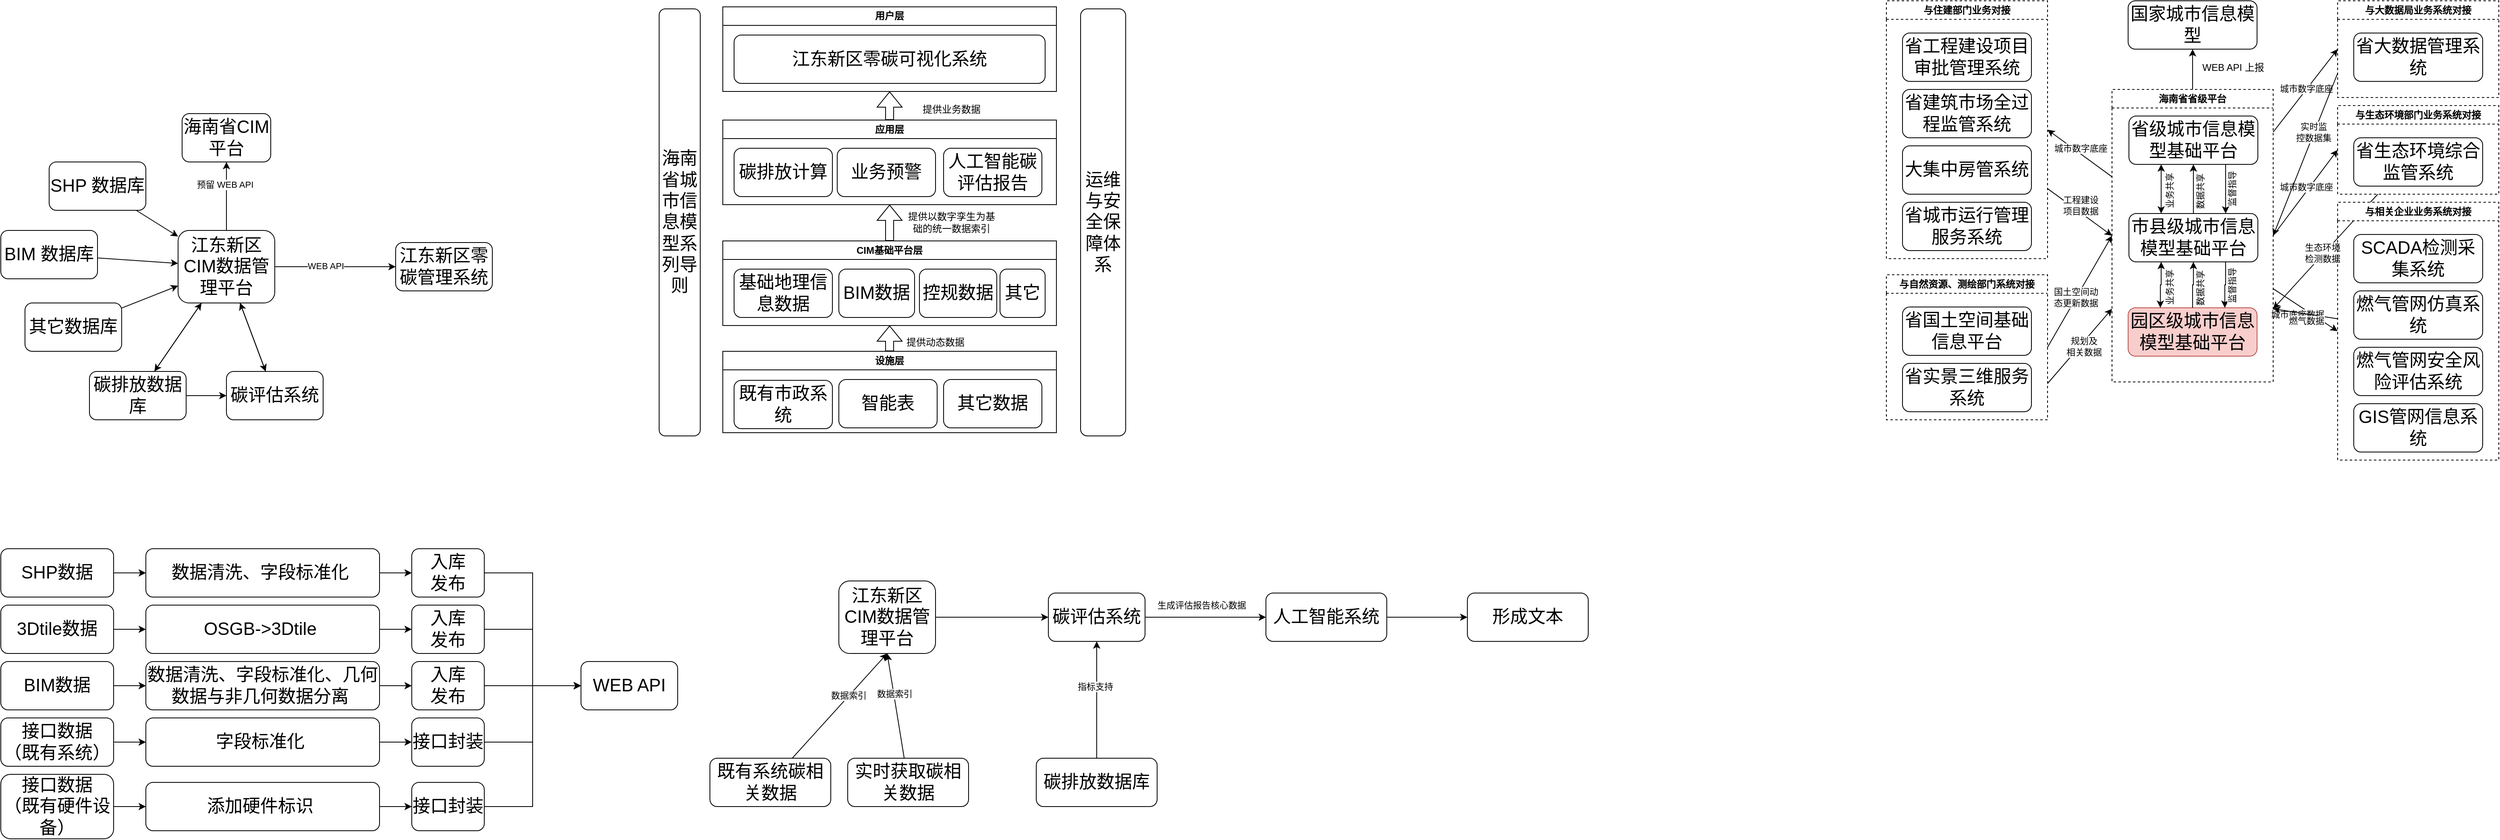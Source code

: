 <mxfile version="21.3.6" type="github">
  <diagram name="第 1 页" id="NKXv_h6Vj96IVA4Fjcek">
    <mxGraphModel dx="1366" dy="1179" grid="0" gridSize="10" guides="0" tooltips="1" connect="1" arrows="1" fold="1" page="0" pageScale="1" pageWidth="827" pageHeight="1169" math="0" shadow="0">
      <root>
        <mxCell id="0" />
        <mxCell id="1" parent="0" />
        <mxCell id="PI_EQl_N4xML3odlSElJ-2" style="edgeStyle=orthogonalEdgeStyle;rounded=0;orthogonalLoop=1;jettySize=auto;html=1;" edge="1" parent="1" source="ZtNYFOFDFvPDf5sEN9P7-1" target="PI_EQl_N4xML3odlSElJ-1">
          <mxGeometry relative="1" as="geometry" />
        </mxCell>
        <mxCell id="PI_EQl_N4xML3odlSElJ-15" value="WEB API" style="edgeLabel;html=1;align=center;verticalAlign=middle;resizable=0;points=[];" vertex="1" connectable="0" parent="PI_EQl_N4xML3odlSElJ-2">
          <mxGeometry x="-0.167" y="1" relative="1" as="geometry">
            <mxPoint as="offset" />
          </mxGeometry>
        </mxCell>
        <mxCell id="PI_EQl_N4xML3odlSElJ-5" style="rounded=0;orthogonalLoop=1;jettySize=auto;html=1;" edge="1" parent="1" source="ZtNYFOFDFvPDf5sEN9P7-1" target="PI_EQl_N4xML3odlSElJ-3">
          <mxGeometry relative="1" as="geometry" />
        </mxCell>
        <mxCell id="PI_EQl_N4xML3odlSElJ-6" style="rounded=0;orthogonalLoop=1;jettySize=auto;html=1;" edge="1" parent="1" source="ZtNYFOFDFvPDf5sEN9P7-1" target="PI_EQl_N4xML3odlSElJ-4">
          <mxGeometry relative="1" as="geometry" />
        </mxCell>
        <mxCell id="PI_EQl_N4xML3odlSElJ-13" style="rounded=0;orthogonalLoop=1;jettySize=auto;html=1;" edge="1" parent="1" source="ZtNYFOFDFvPDf5sEN9P7-1" target="PI_EQl_N4xML3odlSElJ-9">
          <mxGeometry relative="1" as="geometry" />
        </mxCell>
        <mxCell id="PI_EQl_N4xML3odlSElJ-14" value="预留 WEB API" style="edgeLabel;html=1;align=center;verticalAlign=middle;resizable=0;points=[];" vertex="1" connectable="0" parent="PI_EQl_N4xML3odlSElJ-13">
          <mxGeometry x="0.34" y="2" relative="1" as="geometry">
            <mxPoint as="offset" />
          </mxGeometry>
        </mxCell>
        <mxCell id="ZtNYFOFDFvPDf5sEN9P7-1" value="&lt;font style=&quot;font-size: 22px;&quot;&gt;江东新区CIM数据管理平台&lt;/font&gt;" style="rounded=1;whiteSpace=wrap;html=1;" parent="1" vertex="1">
          <mxGeometry x="260" y="265" width="120" height="90" as="geometry" />
        </mxCell>
        <mxCell id="PI_EQl_N4xML3odlSElJ-1" value="&lt;font style=&quot;font-size: 22px;&quot;&gt;江东新区零碳管理系统&lt;/font&gt;" style="rounded=1;whiteSpace=wrap;html=1;" vertex="1" parent="1">
          <mxGeometry x="530" y="280" width="120" height="60" as="geometry" />
        </mxCell>
        <mxCell id="PI_EQl_N4xML3odlSElJ-7" style="edgeStyle=orthogonalEdgeStyle;rounded=0;orthogonalLoop=1;jettySize=auto;html=1;" edge="1" parent="1" source="PI_EQl_N4xML3odlSElJ-3" target="PI_EQl_N4xML3odlSElJ-4">
          <mxGeometry relative="1" as="geometry" />
        </mxCell>
        <mxCell id="PI_EQl_N4xML3odlSElJ-10" style="rounded=0;orthogonalLoop=1;jettySize=auto;html=1;" edge="1" parent="1" source="PI_EQl_N4xML3odlSElJ-3" target="ZtNYFOFDFvPDf5sEN9P7-1">
          <mxGeometry relative="1" as="geometry" />
        </mxCell>
        <mxCell id="PI_EQl_N4xML3odlSElJ-3" value="&lt;font style=&quot;font-size: 22px;&quot;&gt;碳排放数据库&lt;/font&gt;" style="rounded=1;whiteSpace=wrap;html=1;" vertex="1" parent="1">
          <mxGeometry x="150" y="440" width="120" height="60" as="geometry" />
        </mxCell>
        <mxCell id="PI_EQl_N4xML3odlSElJ-11" style="rounded=0;orthogonalLoop=1;jettySize=auto;html=1;" edge="1" parent="1" source="PI_EQl_N4xML3odlSElJ-4" target="ZtNYFOFDFvPDf5sEN9P7-1">
          <mxGeometry relative="1" as="geometry" />
        </mxCell>
        <mxCell id="PI_EQl_N4xML3odlSElJ-4" value="&lt;font style=&quot;font-size: 22px;&quot;&gt;碳评估系统&lt;/font&gt;" style="rounded=1;whiteSpace=wrap;html=1;" vertex="1" parent="1">
          <mxGeometry x="320" y="440" width="120" height="60" as="geometry" />
        </mxCell>
        <mxCell id="PI_EQl_N4xML3odlSElJ-9" value="&lt;font style=&quot;font-size: 22px;&quot;&gt;海南省CIM平台&lt;/font&gt;" style="rounded=1;whiteSpace=wrap;html=1;" vertex="1" parent="1">
          <mxGeometry x="265" y="120" width="110" height="60" as="geometry" />
        </mxCell>
        <mxCell id="PI_EQl_N4xML3odlSElJ-19" style="rounded=0;orthogonalLoop=1;jettySize=auto;html=1;" edge="1" parent="1" source="PI_EQl_N4xML3odlSElJ-16" target="ZtNYFOFDFvPDf5sEN9P7-1">
          <mxGeometry relative="1" as="geometry" />
        </mxCell>
        <mxCell id="PI_EQl_N4xML3odlSElJ-16" value="&lt;font style=&quot;font-size: 22px;&quot;&gt;SHP 数据库&lt;/font&gt;" style="rounded=1;whiteSpace=wrap;html=1;" vertex="1" parent="1">
          <mxGeometry x="100" y="180" width="120" height="60" as="geometry" />
        </mxCell>
        <mxCell id="PI_EQl_N4xML3odlSElJ-20" style="rounded=0;orthogonalLoop=1;jettySize=auto;html=1;" edge="1" parent="1" source="PI_EQl_N4xML3odlSElJ-17" target="ZtNYFOFDFvPDf5sEN9P7-1">
          <mxGeometry relative="1" as="geometry" />
        </mxCell>
        <mxCell id="PI_EQl_N4xML3odlSElJ-17" value="&lt;font style=&quot;font-size: 22px;&quot;&gt;BIM 数据库&lt;/font&gt;" style="rounded=1;whiteSpace=wrap;html=1;" vertex="1" parent="1">
          <mxGeometry x="40" y="265" width="120" height="60" as="geometry" />
        </mxCell>
        <mxCell id="PI_EQl_N4xML3odlSElJ-21" style="rounded=0;orthogonalLoop=1;jettySize=auto;html=1;" edge="1" parent="1" source="PI_EQl_N4xML3odlSElJ-18" target="ZtNYFOFDFvPDf5sEN9P7-1">
          <mxGeometry relative="1" as="geometry" />
        </mxCell>
        <mxCell id="PI_EQl_N4xML3odlSElJ-18" value="&lt;font style=&quot;font-size: 22px;&quot;&gt;其它数据库&lt;/font&gt;" style="rounded=1;whiteSpace=wrap;html=1;" vertex="1" parent="1">
          <mxGeometry x="70" y="355" width="120" height="60" as="geometry" />
        </mxCell>
        <mxCell id="PI_EQl_N4xML3odlSElJ-31" style="edgeStyle=orthogonalEdgeStyle;rounded=0;orthogonalLoop=1;jettySize=auto;html=1;" edge="1" parent="1" source="PI_EQl_N4xML3odlSElJ-24" target="PI_EQl_N4xML3odlSElJ-28">
          <mxGeometry relative="1" as="geometry" />
        </mxCell>
        <mxCell id="PI_EQl_N4xML3odlSElJ-24" value="&lt;font style=&quot;font-size: 22px;&quot;&gt;SHP数据&lt;/font&gt;" style="rounded=1;whiteSpace=wrap;html=1;" vertex="1" parent="1">
          <mxGeometry x="40" y="660" width="140" height="60" as="geometry" />
        </mxCell>
        <mxCell id="PI_EQl_N4xML3odlSElJ-30" style="edgeStyle=orthogonalEdgeStyle;rounded=0;orthogonalLoop=1;jettySize=auto;html=1;" edge="1" parent="1" source="PI_EQl_N4xML3odlSElJ-25" target="PI_EQl_N4xML3odlSElJ-29">
          <mxGeometry relative="1" as="geometry" />
        </mxCell>
        <mxCell id="PI_EQl_N4xML3odlSElJ-25" value="&lt;font style=&quot;font-size: 22px;&quot;&gt;BIM数据&lt;/font&gt;" style="rounded=1;whiteSpace=wrap;html=1;" vertex="1" parent="1">
          <mxGeometry x="40" y="800" width="140" height="60" as="geometry" />
        </mxCell>
        <mxCell id="PI_EQl_N4xML3odlSElJ-33" style="edgeStyle=orthogonalEdgeStyle;rounded=0;orthogonalLoop=1;jettySize=auto;html=1;" edge="1" parent="1" source="PI_EQl_N4xML3odlSElJ-26" target="PI_EQl_N4xML3odlSElJ-32">
          <mxGeometry relative="1" as="geometry" />
        </mxCell>
        <mxCell id="PI_EQl_N4xML3odlSElJ-26" value="&lt;font style=&quot;font-size: 22px;&quot;&gt;接口数据&lt;br&gt;（既有系统）&lt;/font&gt;" style="rounded=1;whiteSpace=wrap;html=1;" vertex="1" parent="1">
          <mxGeometry x="40" y="870" width="140" height="60" as="geometry" />
        </mxCell>
        <mxCell id="PI_EQl_N4xML3odlSElJ-35" style="edgeStyle=orthogonalEdgeStyle;rounded=0;orthogonalLoop=1;jettySize=auto;html=1;" edge="1" parent="1" source="PI_EQl_N4xML3odlSElJ-27" target="PI_EQl_N4xML3odlSElJ-34">
          <mxGeometry relative="1" as="geometry" />
        </mxCell>
        <mxCell id="PI_EQl_N4xML3odlSElJ-27" value="&lt;font style=&quot;font-size: 22px;&quot;&gt;接口数据&lt;br&gt;（既有硬件设备）&lt;/font&gt;" style="rounded=1;whiteSpace=wrap;html=1;" vertex="1" parent="1">
          <mxGeometry x="40" y="940" width="140" height="80" as="geometry" />
        </mxCell>
        <mxCell id="PI_EQl_N4xML3odlSElJ-43" style="edgeStyle=orthogonalEdgeStyle;rounded=0;orthogonalLoop=1;jettySize=auto;html=1;" edge="1" parent="1" source="PI_EQl_N4xML3odlSElJ-28" target="PI_EQl_N4xML3odlSElJ-42">
          <mxGeometry relative="1" as="geometry" />
        </mxCell>
        <mxCell id="PI_EQl_N4xML3odlSElJ-28" value="&lt;font style=&quot;font-size: 22px;&quot;&gt;数据清洗、字段标准化&amp;nbsp;&lt;/font&gt;" style="rounded=1;whiteSpace=wrap;html=1;" vertex="1" parent="1">
          <mxGeometry x="220" y="660" width="290" height="60" as="geometry" />
        </mxCell>
        <mxCell id="PI_EQl_N4xML3odlSElJ-41" style="edgeStyle=orthogonalEdgeStyle;rounded=0;orthogonalLoop=1;jettySize=auto;html=1;" edge="1" parent="1" source="PI_EQl_N4xML3odlSElJ-29" target="PI_EQl_N4xML3odlSElJ-40">
          <mxGeometry relative="1" as="geometry" />
        </mxCell>
        <mxCell id="PI_EQl_N4xML3odlSElJ-29" value="&lt;font style=&quot;font-size: 22px;&quot;&gt;数据清洗、字段标准化、几何数据与非几何数据分离&amp;nbsp;&lt;/font&gt;" style="rounded=1;whiteSpace=wrap;html=1;" vertex="1" parent="1">
          <mxGeometry x="220" y="800" width="290" height="60" as="geometry" />
        </mxCell>
        <mxCell id="PI_EQl_N4xML3odlSElJ-46" style="edgeStyle=orthogonalEdgeStyle;rounded=0;orthogonalLoop=1;jettySize=auto;html=1;" edge="1" parent="1" source="PI_EQl_N4xML3odlSElJ-32" target="PI_EQl_N4xML3odlSElJ-44">
          <mxGeometry relative="1" as="geometry" />
        </mxCell>
        <mxCell id="PI_EQl_N4xML3odlSElJ-32" value="&lt;font style=&quot;font-size: 22px;&quot;&gt;字段标准化&amp;nbsp;&lt;/font&gt;" style="rounded=1;whiteSpace=wrap;html=1;" vertex="1" parent="1">
          <mxGeometry x="220" y="870" width="290" height="60" as="geometry" />
        </mxCell>
        <mxCell id="PI_EQl_N4xML3odlSElJ-47" style="edgeStyle=orthogonalEdgeStyle;rounded=0;orthogonalLoop=1;jettySize=auto;html=1;entryX=0;entryY=0.5;entryDx=0;entryDy=0;" edge="1" parent="1" source="PI_EQl_N4xML3odlSElJ-34" target="PI_EQl_N4xML3odlSElJ-45">
          <mxGeometry relative="1" as="geometry" />
        </mxCell>
        <mxCell id="PI_EQl_N4xML3odlSElJ-34" value="&lt;font style=&quot;font-size: 22px;&quot;&gt;添加硬件标识&amp;nbsp;&lt;/font&gt;" style="rounded=1;whiteSpace=wrap;html=1;" vertex="1" parent="1">
          <mxGeometry x="220" y="950" width="290" height="60" as="geometry" />
        </mxCell>
        <mxCell id="PI_EQl_N4xML3odlSElJ-50" style="edgeStyle=orthogonalEdgeStyle;rounded=0;orthogonalLoop=1;jettySize=auto;html=1;" edge="1" parent="1" source="PI_EQl_N4xML3odlSElJ-40" target="PI_EQl_N4xML3odlSElJ-48">
          <mxGeometry relative="1" as="geometry" />
        </mxCell>
        <mxCell id="PI_EQl_N4xML3odlSElJ-40" value="&lt;font style=&quot;font-size: 22px;&quot;&gt;入库&lt;br&gt;发布&lt;br&gt;&lt;/font&gt;" style="rounded=1;whiteSpace=wrap;html=1;" vertex="1" parent="1">
          <mxGeometry x="550" y="800" width="90" height="60" as="geometry" />
        </mxCell>
        <mxCell id="PI_EQl_N4xML3odlSElJ-49" style="edgeStyle=orthogonalEdgeStyle;rounded=0;orthogonalLoop=1;jettySize=auto;html=1;entryX=0;entryY=0.5;entryDx=0;entryDy=0;" edge="1" parent="1" source="PI_EQl_N4xML3odlSElJ-42" target="PI_EQl_N4xML3odlSElJ-48">
          <mxGeometry relative="1" as="geometry" />
        </mxCell>
        <mxCell id="PI_EQl_N4xML3odlSElJ-42" value="&lt;font style=&quot;font-size: 22px;&quot;&gt;入库&lt;br&gt;发布&lt;/font&gt;" style="rounded=1;whiteSpace=wrap;html=1;" vertex="1" parent="1">
          <mxGeometry x="550" y="660" width="90" height="60" as="geometry" />
        </mxCell>
        <mxCell id="PI_EQl_N4xML3odlSElJ-51" style="edgeStyle=orthogonalEdgeStyle;rounded=0;orthogonalLoop=1;jettySize=auto;html=1;entryX=0;entryY=0.5;entryDx=0;entryDy=0;" edge="1" parent="1" source="PI_EQl_N4xML3odlSElJ-44" target="PI_EQl_N4xML3odlSElJ-48">
          <mxGeometry relative="1" as="geometry" />
        </mxCell>
        <mxCell id="PI_EQl_N4xML3odlSElJ-44" value="&lt;font style=&quot;font-size: 22px;&quot;&gt;接口封装&lt;/font&gt;" style="rounded=1;whiteSpace=wrap;html=1;" vertex="1" parent="1">
          <mxGeometry x="550" y="870" width="90" height="60" as="geometry" />
        </mxCell>
        <mxCell id="PI_EQl_N4xML3odlSElJ-52" style="edgeStyle=orthogonalEdgeStyle;rounded=0;orthogonalLoop=1;jettySize=auto;html=1;entryX=0;entryY=0.5;entryDx=0;entryDy=0;" edge="1" parent="1" source="PI_EQl_N4xML3odlSElJ-45" target="PI_EQl_N4xML3odlSElJ-48">
          <mxGeometry relative="1" as="geometry" />
        </mxCell>
        <mxCell id="PI_EQl_N4xML3odlSElJ-45" value="&lt;font style=&quot;font-size: 22px;&quot;&gt;接口封装&lt;/font&gt;" style="rounded=1;whiteSpace=wrap;html=1;" vertex="1" parent="1">
          <mxGeometry x="550" y="950" width="90" height="60" as="geometry" />
        </mxCell>
        <mxCell id="PI_EQl_N4xML3odlSElJ-48" value="&lt;font style=&quot;font-size: 22px;&quot;&gt;WEB API&lt;/font&gt;" style="rounded=1;whiteSpace=wrap;html=1;" vertex="1" parent="1">
          <mxGeometry x="760" y="800" width="120" height="60" as="geometry" />
        </mxCell>
        <mxCell id="PI_EQl_N4xML3odlSElJ-53" style="edgeStyle=orthogonalEdgeStyle;rounded=0;orthogonalLoop=1;jettySize=auto;html=1;" edge="1" parent="1" source="PI_EQl_N4xML3odlSElJ-54" target="PI_EQl_N4xML3odlSElJ-56">
          <mxGeometry relative="1" as="geometry" />
        </mxCell>
        <mxCell id="PI_EQl_N4xML3odlSElJ-54" value="&lt;font style=&quot;font-size: 22px;&quot;&gt;3Dtile数据&lt;/font&gt;" style="rounded=1;whiteSpace=wrap;html=1;" vertex="1" parent="1">
          <mxGeometry x="40" y="730" width="140" height="60" as="geometry" />
        </mxCell>
        <mxCell id="PI_EQl_N4xML3odlSElJ-55" style="edgeStyle=orthogonalEdgeStyle;rounded=0;orthogonalLoop=1;jettySize=auto;html=1;" edge="1" parent="1" source="PI_EQl_N4xML3odlSElJ-56" target="PI_EQl_N4xML3odlSElJ-57">
          <mxGeometry relative="1" as="geometry" />
        </mxCell>
        <mxCell id="PI_EQl_N4xML3odlSElJ-56" value="&lt;font style=&quot;font-size: 22px;&quot;&gt;OSGB-&amp;gt;3Dtile&amp;nbsp;&lt;/font&gt;" style="rounded=1;whiteSpace=wrap;html=1;" vertex="1" parent="1">
          <mxGeometry x="220" y="730" width="290" height="60" as="geometry" />
        </mxCell>
        <mxCell id="PI_EQl_N4xML3odlSElJ-58" style="edgeStyle=orthogonalEdgeStyle;rounded=0;orthogonalLoop=1;jettySize=auto;html=1;entryX=0;entryY=0.5;entryDx=0;entryDy=0;" edge="1" parent="1" source="PI_EQl_N4xML3odlSElJ-57" target="PI_EQl_N4xML3odlSElJ-48">
          <mxGeometry relative="1" as="geometry" />
        </mxCell>
        <mxCell id="PI_EQl_N4xML3odlSElJ-57" value="&lt;font style=&quot;font-size: 22px;&quot;&gt;入库&lt;br&gt;发布&lt;/font&gt;" style="rounded=1;whiteSpace=wrap;html=1;" vertex="1" parent="1">
          <mxGeometry x="550" y="730" width="90" height="60" as="geometry" />
        </mxCell>
        <mxCell id="PI_EQl_N4xML3odlSElJ-75" style="edgeStyle=orthogonalEdgeStyle;rounded=0;orthogonalLoop=1;jettySize=auto;html=1;" edge="1" parent="1" source="PI_EQl_N4xML3odlSElJ-61" target="PI_EQl_N4xML3odlSElJ-76">
          <mxGeometry relative="1" as="geometry">
            <mxPoint x="1540" y="745" as="targetPoint" />
          </mxGeometry>
        </mxCell>
        <mxCell id="PI_EQl_N4xML3odlSElJ-77" value="生成评估报告核心数据" style="edgeLabel;html=1;align=center;verticalAlign=middle;resizable=0;points=[];" vertex="1" connectable="0" parent="PI_EQl_N4xML3odlSElJ-75">
          <mxGeometry x="0.242" y="3" relative="1" as="geometry">
            <mxPoint x="-23" y="-12" as="offset" />
          </mxGeometry>
        </mxCell>
        <mxCell id="PI_EQl_N4xML3odlSElJ-61" value="&lt;font style=&quot;font-size: 22px;&quot;&gt;碳评估系统&lt;/font&gt;" style="rounded=1;whiteSpace=wrap;html=1;" vertex="1" parent="1">
          <mxGeometry x="1340" y="715" width="120" height="60" as="geometry" />
        </mxCell>
        <mxCell id="PI_EQl_N4xML3odlSElJ-64" style="edgeStyle=orthogonalEdgeStyle;rounded=0;orthogonalLoop=1;jettySize=auto;html=1;" edge="1" parent="1" source="PI_EQl_N4xML3odlSElJ-62" target="PI_EQl_N4xML3odlSElJ-61">
          <mxGeometry relative="1" as="geometry" />
        </mxCell>
        <mxCell id="PI_EQl_N4xML3odlSElJ-62" value="&lt;font style=&quot;font-size: 22px;&quot;&gt;江东新区CIM数据管理平台&lt;/font&gt;" style="rounded=1;whiteSpace=wrap;html=1;" vertex="1" parent="1">
          <mxGeometry x="1080" y="700" width="120" height="90" as="geometry" />
        </mxCell>
        <mxCell id="PI_EQl_N4xML3odlSElJ-70" style="rounded=0;orthogonalLoop=1;jettySize=auto;html=1;entryX=0.5;entryY=1;entryDx=0;entryDy=0;" edge="1" parent="1" source="PI_EQl_N4xML3odlSElJ-65" target="PI_EQl_N4xML3odlSElJ-62">
          <mxGeometry relative="1" as="geometry" />
        </mxCell>
        <mxCell id="PI_EQl_N4xML3odlSElJ-73" value="数据索引" style="edgeLabel;html=1;align=center;verticalAlign=middle;resizable=0;points=[];" vertex="1" connectable="0" parent="PI_EQl_N4xML3odlSElJ-70">
          <mxGeometry x="0.205" y="2" relative="1" as="geometry">
            <mxPoint y="1" as="offset" />
          </mxGeometry>
        </mxCell>
        <mxCell id="PI_EQl_N4xML3odlSElJ-65" value="&lt;span style=&quot;font-size: 22px;&quot;&gt;既有系统碳相关数据&lt;/span&gt;" style="rounded=1;whiteSpace=wrap;html=1;" vertex="1" parent="1">
          <mxGeometry x="920" y="920" width="150" height="60" as="geometry" />
        </mxCell>
        <mxCell id="PI_EQl_N4xML3odlSElJ-71" style="rounded=0;orthogonalLoop=1;jettySize=auto;html=1;entryX=0.5;entryY=1;entryDx=0;entryDy=0;" edge="1" parent="1" source="PI_EQl_N4xML3odlSElJ-66" target="PI_EQl_N4xML3odlSElJ-62">
          <mxGeometry relative="1" as="geometry" />
        </mxCell>
        <mxCell id="PI_EQl_N4xML3odlSElJ-72" value="数据索引" style="edgeLabel;html=1;align=center;verticalAlign=middle;resizable=0;points=[];" vertex="1" connectable="0" parent="PI_EQl_N4xML3odlSElJ-71">
          <mxGeometry x="0.23" y="-1" relative="1" as="geometry">
            <mxPoint as="offset" />
          </mxGeometry>
        </mxCell>
        <mxCell id="PI_EQl_N4xML3odlSElJ-66" value="&lt;span style=&quot;font-size: 22px;&quot;&gt;实时获取碳相关数据&lt;/span&gt;" style="rounded=1;whiteSpace=wrap;html=1;" vertex="1" parent="1">
          <mxGeometry x="1091" y="920" width="150" height="60" as="geometry" />
        </mxCell>
        <mxCell id="PI_EQl_N4xML3odlSElJ-68" style="edgeStyle=orthogonalEdgeStyle;rounded=0;orthogonalLoop=1;jettySize=auto;html=1;entryX=0.5;entryY=1;entryDx=0;entryDy=0;" edge="1" parent="1" source="PI_EQl_N4xML3odlSElJ-67" target="PI_EQl_N4xML3odlSElJ-61">
          <mxGeometry relative="1" as="geometry" />
        </mxCell>
        <mxCell id="PI_EQl_N4xML3odlSElJ-69" value="指标支持" style="edgeLabel;html=1;align=center;verticalAlign=middle;resizable=0;points=[];" vertex="1" connectable="0" parent="PI_EQl_N4xML3odlSElJ-68">
          <mxGeometry x="0.233" y="2" relative="1" as="geometry">
            <mxPoint as="offset" />
          </mxGeometry>
        </mxCell>
        <mxCell id="PI_EQl_N4xML3odlSElJ-67" value="&lt;font style=&quot;font-size: 22px;&quot;&gt;碳排放数据库&lt;/font&gt;" style="rounded=1;whiteSpace=wrap;html=1;" vertex="1" parent="1">
          <mxGeometry x="1325" y="920" width="150" height="60" as="geometry" />
        </mxCell>
        <mxCell id="PI_EQl_N4xML3odlSElJ-79" style="edgeStyle=orthogonalEdgeStyle;rounded=0;orthogonalLoop=1;jettySize=auto;html=1;" edge="1" parent="1" source="PI_EQl_N4xML3odlSElJ-76" target="PI_EQl_N4xML3odlSElJ-78">
          <mxGeometry relative="1" as="geometry" />
        </mxCell>
        <mxCell id="PI_EQl_N4xML3odlSElJ-76" value="&lt;font style=&quot;font-size: 22px;&quot;&gt;人工智能系统&lt;/font&gt;" style="rounded=1;whiteSpace=wrap;html=1;" vertex="1" parent="1">
          <mxGeometry x="1610" y="715" width="150" height="60" as="geometry" />
        </mxCell>
        <mxCell id="PI_EQl_N4xML3odlSElJ-78" value="&lt;font style=&quot;font-size: 22px;&quot;&gt;形成文本&lt;/font&gt;" style="rounded=1;whiteSpace=wrap;html=1;" vertex="1" parent="1">
          <mxGeometry x="1860" y="715" width="150" height="60" as="geometry" />
        </mxCell>
        <mxCell id="PI_EQl_N4xML3odlSElJ-81" value="设施层" style="swimlane;whiteSpace=wrap;html=1;" vertex="1" parent="1">
          <mxGeometry x="936" y="415" width="414" height="101" as="geometry" />
        </mxCell>
        <mxCell id="PI_EQl_N4xML3odlSElJ-82" value="&lt;font style=&quot;font-size: 22px;&quot;&gt;既有市政系统&lt;/font&gt;" style="rounded=1;whiteSpace=wrap;html=1;" vertex="1" parent="PI_EQl_N4xML3odlSElJ-81">
          <mxGeometry x="14" y="36" width="122" height="60" as="geometry" />
        </mxCell>
        <mxCell id="PI_EQl_N4xML3odlSElJ-83" value="&lt;font style=&quot;font-size: 22px;&quot;&gt;智能表&lt;/font&gt;" style="rounded=1;whiteSpace=wrap;html=1;" vertex="1" parent="PI_EQl_N4xML3odlSElJ-81">
          <mxGeometry x="144" y="35" width="122" height="60" as="geometry" />
        </mxCell>
        <mxCell id="PI_EQl_N4xML3odlSElJ-89" value="&lt;font style=&quot;font-size: 22px;&quot;&gt;其它数据&lt;/font&gt;" style="rounded=1;whiteSpace=wrap;html=1;" vertex="1" parent="PI_EQl_N4xML3odlSElJ-81">
          <mxGeometry x="274" y="35" width="122" height="60" as="geometry" />
        </mxCell>
        <mxCell id="PI_EQl_N4xML3odlSElJ-91" value="CIM基础平台层" style="swimlane;whiteSpace=wrap;html=1;" vertex="1" parent="1">
          <mxGeometry x="936" y="278" width="414" height="105" as="geometry" />
        </mxCell>
        <mxCell id="PI_EQl_N4xML3odlSElJ-93" value="&lt;span style=&quot;font-size: 22px;&quot;&gt;基础地理信息数据&lt;/span&gt;" style="rounded=1;whiteSpace=wrap;html=1;" vertex="1" parent="PI_EQl_N4xML3odlSElJ-91">
          <mxGeometry x="14" y="35" width="122" height="60" as="geometry" />
        </mxCell>
        <mxCell id="PI_EQl_N4xML3odlSElJ-95" value="&lt;span style=&quot;font-size: 22px;&quot;&gt;BIM数据&lt;/span&gt;" style="rounded=1;whiteSpace=wrap;html=1;" vertex="1" parent="PI_EQl_N4xML3odlSElJ-91">
          <mxGeometry x="144" y="35" width="94" height="60" as="geometry" />
        </mxCell>
        <mxCell id="PI_EQl_N4xML3odlSElJ-98" value="&lt;span style=&quot;font-size: 22px;&quot;&gt;控规数据&lt;/span&gt;" style="rounded=1;whiteSpace=wrap;html=1;" vertex="1" parent="PI_EQl_N4xML3odlSElJ-91">
          <mxGeometry x="244" y="35" width="96" height="60" as="geometry" />
        </mxCell>
        <mxCell id="PI_EQl_N4xML3odlSElJ-110" value="&lt;span style=&quot;font-size: 22px;&quot;&gt;其它&lt;/span&gt;" style="rounded=1;whiteSpace=wrap;html=1;" vertex="1" parent="PI_EQl_N4xML3odlSElJ-91">
          <mxGeometry x="344" y="35" width="56" height="60" as="geometry" />
        </mxCell>
        <mxCell id="PI_EQl_N4xML3odlSElJ-101" value="应用层" style="swimlane;whiteSpace=wrap;html=1;" vertex="1" parent="1">
          <mxGeometry x="936" y="128" width="414" height="105" as="geometry" />
        </mxCell>
        <mxCell id="PI_EQl_N4xML3odlSElJ-102" value="&lt;span style=&quot;font-size: 22px;&quot;&gt;碳排放计算&lt;/span&gt;" style="rounded=1;whiteSpace=wrap;html=1;" vertex="1" parent="PI_EQl_N4xML3odlSElJ-101">
          <mxGeometry x="14" y="35" width="122" height="60" as="geometry" />
        </mxCell>
        <mxCell id="PI_EQl_N4xML3odlSElJ-107" value="&lt;span style=&quot;font-size: 22px;&quot;&gt;业务预警&lt;/span&gt;" style="rounded=1;whiteSpace=wrap;html=1;" vertex="1" parent="PI_EQl_N4xML3odlSElJ-101">
          <mxGeometry x="142" y="35" width="122" height="60" as="geometry" />
        </mxCell>
        <mxCell id="PI_EQl_N4xML3odlSElJ-108" value="&lt;span style=&quot;font-size: 22px;&quot;&gt;人工智能碳评估报告&lt;/span&gt;" style="rounded=1;whiteSpace=wrap;html=1;" vertex="1" parent="PI_EQl_N4xML3odlSElJ-101">
          <mxGeometry x="274" y="35" width="122" height="60" as="geometry" />
        </mxCell>
        <mxCell id="PI_EQl_N4xML3odlSElJ-105" value="用户层" style="swimlane;whiteSpace=wrap;html=1;" vertex="1" parent="1">
          <mxGeometry x="936" y="-12.5" width="414" height="105" as="geometry" />
        </mxCell>
        <mxCell id="PI_EQl_N4xML3odlSElJ-106" value="&lt;span style=&quot;font-size: 22px;&quot;&gt;江东新区零碳可视化系统&lt;/span&gt;" style="rounded=1;whiteSpace=wrap;html=1;" vertex="1" parent="PI_EQl_N4xML3odlSElJ-105">
          <mxGeometry x="14" y="35" width="386" height="60" as="geometry" />
        </mxCell>
        <mxCell id="PI_EQl_N4xML3odlSElJ-112" value="" style="shape=flexArrow;endArrow=classic;html=1;rounded=0;entryX=0.5;entryY=1;entryDx=0;entryDy=0;" edge="1" parent="1" source="PI_EQl_N4xML3odlSElJ-81" target="PI_EQl_N4xML3odlSElJ-91">
          <mxGeometry width="50" height="50" relative="1" as="geometry">
            <mxPoint x="1040" y="320" as="sourcePoint" />
            <mxPoint x="1090" y="270" as="targetPoint" />
          </mxGeometry>
        </mxCell>
        <mxCell id="PI_EQl_N4xML3odlSElJ-113" value="提供动态数据" style="text;html=1;strokeColor=none;fillColor=none;align=center;verticalAlign=middle;whiteSpace=wrap;rounded=0;" vertex="1" parent="1">
          <mxGeometry x="1155" y="389" width="90" height="30" as="geometry" />
        </mxCell>
        <mxCell id="PI_EQl_N4xML3odlSElJ-114" value="" style="shape=flexArrow;endArrow=classic;html=1;rounded=0;entryX=0.5;entryY=1;entryDx=0;entryDy=0;" edge="1" parent="1" source="PI_EQl_N4xML3odlSElJ-91" target="PI_EQl_N4xML3odlSElJ-101">
          <mxGeometry width="50" height="50" relative="1" as="geometry">
            <mxPoint x="1150" y="295" as="sourcePoint" />
            <mxPoint x="1150" y="250" as="targetPoint" />
          </mxGeometry>
        </mxCell>
        <mxCell id="PI_EQl_N4xML3odlSElJ-115" value="提供以数字孪生为基础的统一数据索引" style="text;html=1;strokeColor=none;fillColor=none;align=center;verticalAlign=middle;whiteSpace=wrap;rounded=0;" vertex="1" parent="1">
          <mxGeometry x="1160" y="240" width="120" height="30" as="geometry" />
        </mxCell>
        <mxCell id="PI_EQl_N4xML3odlSElJ-117" value="" style="shape=flexArrow;endArrow=classic;html=1;rounded=0;exitX=0.5;exitY=0;exitDx=0;exitDy=0;entryX=0.5;entryY=1;entryDx=0;entryDy=0;" edge="1" parent="1" source="PI_EQl_N4xML3odlSElJ-101" target="PI_EQl_N4xML3odlSElJ-105">
          <mxGeometry width="50" height="50" relative="1" as="geometry">
            <mxPoint x="1150" y="130" as="sourcePoint" />
            <mxPoint x="1180" y="110" as="targetPoint" />
          </mxGeometry>
        </mxCell>
        <mxCell id="PI_EQl_N4xML3odlSElJ-118" value="提供业务数据" style="text;html=1;strokeColor=none;fillColor=none;align=center;verticalAlign=middle;whiteSpace=wrap;rounded=0;" vertex="1" parent="1">
          <mxGeometry x="1160" y="100" width="120" height="30" as="geometry" />
        </mxCell>
        <mxCell id="PI_EQl_N4xML3odlSElJ-119" value="&lt;font style=&quot;font-size: 22px;&quot;&gt;运维与安全保障体系&lt;/font&gt;" style="rounded=1;whiteSpace=wrap;html=1;" vertex="1" parent="1">
          <mxGeometry x="1380" y="-10" width="56" height="530" as="geometry" />
        </mxCell>
        <mxCell id="PI_EQl_N4xML3odlSElJ-120" value="&lt;font style=&quot;font-size: 22px;&quot;&gt;海南省城市信息模型系列导则&lt;/font&gt;" style="rounded=1;whiteSpace=wrap;html=1;" vertex="1" parent="1">
          <mxGeometry x="857" y="-10" width="51" height="530" as="geometry" />
        </mxCell>
        <mxCell id="PI_EQl_N4xML3odlSElJ-121" value="&lt;font style=&quot;font-size: 22px;&quot;&gt;国家城市信息模型&lt;/font&gt;" style="rounded=1;whiteSpace=wrap;html=1;" vertex="1" parent="1">
          <mxGeometry x="2680" y="-20" width="160" height="60" as="geometry" />
        </mxCell>
        <mxCell id="PI_EQl_N4xML3odlSElJ-127" style="edgeStyle=orthogonalEdgeStyle;rounded=0;orthogonalLoop=1;jettySize=auto;html=1;" edge="1" parent="1" source="PI_EQl_N4xML3odlSElJ-126" target="PI_EQl_N4xML3odlSElJ-121">
          <mxGeometry relative="1" as="geometry" />
        </mxCell>
        <mxCell id="PI_EQl_N4xML3odlSElJ-162" style="rounded=0;orthogonalLoop=1;jettySize=auto;html=1;entryX=0;entryY=0.5;entryDx=0;entryDy=0;" edge="1" parent="1" source="PI_EQl_N4xML3odlSElJ-126" target="PI_EQl_N4xML3odlSElJ-146">
          <mxGeometry relative="1" as="geometry" />
        </mxCell>
        <mxCell id="PI_EQl_N4xML3odlSElJ-163" value="城市底座数据" style="edgeLabel;html=1;align=center;verticalAlign=middle;resizable=0;points=[];" vertex="1" connectable="0" parent="PI_EQl_N4xML3odlSElJ-162">
          <mxGeometry x="-0.418" y="2" relative="1" as="geometry">
            <mxPoint x="5" y="18" as="offset" />
          </mxGeometry>
        </mxCell>
        <mxCell id="PI_EQl_N4xML3odlSElJ-164" style="rounded=0;orthogonalLoop=1;jettySize=auto;html=1;entryX=0;entryY=0.5;entryDx=0;entryDy=0;" edge="1" parent="1" source="PI_EQl_N4xML3odlSElJ-126" target="PI_EQl_N4xML3odlSElJ-136">
          <mxGeometry relative="1" as="geometry" />
        </mxCell>
        <mxCell id="PI_EQl_N4xML3odlSElJ-165" value="城市数字底座" style="edgeLabel;html=1;align=center;verticalAlign=middle;resizable=0;points=[];" vertex="1" connectable="0" parent="PI_EQl_N4xML3odlSElJ-164">
          <mxGeometry x="-0.267" y="-1" relative="1" as="geometry">
            <mxPoint x="10" y="-17" as="offset" />
          </mxGeometry>
        </mxCell>
        <mxCell id="PI_EQl_N4xML3odlSElJ-168" style="rounded=0;orthogonalLoop=1;jettySize=auto;html=1;entryX=0;entryY=0.5;entryDx=0;entryDy=0;exitX=1;exitY=0.5;exitDx=0;exitDy=0;" edge="1" parent="1" source="PI_EQl_N4xML3odlSElJ-126" target="PI_EQl_N4xML3odlSElJ-141">
          <mxGeometry relative="1" as="geometry" />
        </mxCell>
        <mxCell id="PI_EQl_N4xML3odlSElJ-169" value="城市数字底座" style="edgeLabel;html=1;align=center;verticalAlign=middle;resizable=0;points=[];" vertex="1" connectable="0" parent="PI_EQl_N4xML3odlSElJ-168">
          <mxGeometry x="0.133" relative="1" as="geometry">
            <mxPoint x="-5" as="offset" />
          </mxGeometry>
        </mxCell>
        <mxCell id="PI_EQl_N4xML3odlSElJ-174" style="rounded=0;orthogonalLoop=1;jettySize=auto;html=1;entryX=1;entryY=0.5;entryDx=0;entryDy=0;" edge="1" parent="1" source="PI_EQl_N4xML3odlSElJ-126" target="PI_EQl_N4xML3odlSElJ-129">
          <mxGeometry relative="1" as="geometry" />
        </mxCell>
        <mxCell id="PI_EQl_N4xML3odlSElJ-175" value="城市数字底座" style="edgeLabel;html=1;align=center;verticalAlign=middle;resizable=0;points=[];" vertex="1" connectable="0" parent="PI_EQl_N4xML3odlSElJ-174">
          <mxGeometry x="0.214" relative="1" as="geometry">
            <mxPoint x="9" as="offset" />
          </mxGeometry>
        </mxCell>
        <mxCell id="PI_EQl_N4xML3odlSElJ-126" value="海南省省级平台" style="swimlane;whiteSpace=wrap;html=1;startSize=23;dashed=1;" vertex="1" parent="1">
          <mxGeometry x="2660" y="90" width="200" height="363" as="geometry" />
        </mxCell>
        <mxCell id="PI_EQl_N4xML3odlSElJ-183" style="edgeStyle=orthogonalEdgeStyle;rounded=0;orthogonalLoop=1;jettySize=auto;html=1;entryX=0.25;entryY=0;entryDx=0;entryDy=0;exitX=0.25;exitY=1;exitDx=0;exitDy=0;startArrow=classic;startFill=1;" edge="1" parent="PI_EQl_N4xML3odlSElJ-126" source="PI_EQl_N4xML3odlSElJ-122" target="PI_EQl_N4xML3odlSElJ-123">
          <mxGeometry relative="1" as="geometry" />
        </mxCell>
        <mxCell id="PI_EQl_N4xML3odlSElJ-184" value="业务共享" style="edgeLabel;html=1;align=center;verticalAlign=top;resizable=0;points=[];horizontal=0;" vertex="1" connectable="0" parent="PI_EQl_N4xML3odlSElJ-183">
          <mxGeometry x="-0.214" y="1" relative="1" as="geometry">
            <mxPoint x="-4" y="9" as="offset" />
          </mxGeometry>
        </mxCell>
        <mxCell id="PI_EQl_N4xML3odlSElJ-185" style="edgeStyle=orthogonalEdgeStyle;rounded=0;orthogonalLoop=1;jettySize=auto;html=1;entryX=0.75;entryY=0;entryDx=0;entryDy=0;exitX=0.75;exitY=1;exitDx=0;exitDy=0;" edge="1" parent="PI_EQl_N4xML3odlSElJ-126" source="PI_EQl_N4xML3odlSElJ-122" target="PI_EQl_N4xML3odlSElJ-123">
          <mxGeometry relative="1" as="geometry" />
        </mxCell>
        <mxCell id="PI_EQl_N4xML3odlSElJ-186" value="监督指导" style="edgeLabel;html=1;align=center;verticalAlign=middle;resizable=0;points=[];horizontal=0;" vertex="1" connectable="0" parent="PI_EQl_N4xML3odlSElJ-185">
          <mxGeometry x="-0.229" y="-1" relative="1" as="geometry">
            <mxPoint x="9" y="7" as="offset" />
          </mxGeometry>
        </mxCell>
        <mxCell id="PI_EQl_N4xML3odlSElJ-122" value="&lt;font style=&quot;font-size: 22px;&quot;&gt;省级城市信息模型基础平台&lt;/font&gt;" style="rounded=1;whiteSpace=wrap;html=1;" vertex="1" parent="PI_EQl_N4xML3odlSElJ-126">
          <mxGeometry x="21" y="33" width="160" height="60" as="geometry" />
        </mxCell>
        <mxCell id="PI_EQl_N4xML3odlSElJ-181" style="edgeStyle=orthogonalEdgeStyle;rounded=0;orthogonalLoop=1;jettySize=auto;html=1;" edge="1" parent="PI_EQl_N4xML3odlSElJ-126" source="PI_EQl_N4xML3odlSElJ-123" target="PI_EQl_N4xML3odlSElJ-122">
          <mxGeometry relative="1" as="geometry" />
        </mxCell>
        <mxCell id="PI_EQl_N4xML3odlSElJ-182" value="数据共享" style="edgeLabel;html=1;align=center;verticalAlign=top;resizable=0;points=[];horizontal=0;" vertex="1" connectable="0" parent="PI_EQl_N4xML3odlSElJ-181">
          <mxGeometry x="0.305" relative="1" as="geometry">
            <mxPoint x="-5" y="13" as="offset" />
          </mxGeometry>
        </mxCell>
        <mxCell id="PI_EQl_N4xML3odlSElJ-123" value="&lt;span style=&quot;font-size: 22px;&quot;&gt;市县级城市信息模型基础平台&lt;/span&gt;" style="rounded=1;whiteSpace=wrap;html=1;" vertex="1" parent="PI_EQl_N4xML3odlSElJ-126">
          <mxGeometry x="21" y="154" width="160" height="60" as="geometry" />
        </mxCell>
        <mxCell id="PI_EQl_N4xML3odlSElJ-124" value="&lt;span style=&quot;font-size: 22px;&quot;&gt;园区级城市信息模型基础平台&lt;/span&gt;" style="rounded=1;whiteSpace=wrap;html=1;fillColor=#f8cecc;strokeColor=#b85450;" vertex="1" parent="PI_EQl_N4xML3odlSElJ-126">
          <mxGeometry x="20" y="271" width="160" height="60" as="geometry" />
        </mxCell>
        <mxCell id="PI_EQl_N4xML3odlSElJ-187" style="edgeStyle=orthogonalEdgeStyle;rounded=0;orthogonalLoop=1;jettySize=auto;html=1;entryX=0.25;entryY=0;entryDx=0;entryDy=0;exitX=0.25;exitY=1;exitDx=0;exitDy=0;startArrow=classic;startFill=1;" edge="1" parent="PI_EQl_N4xML3odlSElJ-126" source="PI_EQl_N4xML3odlSElJ-123" target="PI_EQl_N4xML3odlSElJ-124">
          <mxGeometry relative="1" as="geometry">
            <mxPoint x="60" y="218" as="sourcePoint" />
            <mxPoint x="60" y="279" as="targetPoint" />
          </mxGeometry>
        </mxCell>
        <mxCell id="PI_EQl_N4xML3odlSElJ-188" value="业务共享" style="edgeLabel;html=1;align=center;verticalAlign=top;resizable=0;points=[];horizontal=0;" vertex="1" connectable="0" parent="PI_EQl_N4xML3odlSElJ-187">
          <mxGeometry x="-0.214" y="1" relative="1" as="geometry">
            <mxPoint x="-4" y="9" as="offset" />
          </mxGeometry>
        </mxCell>
        <mxCell id="PI_EQl_N4xML3odlSElJ-189" style="edgeStyle=orthogonalEdgeStyle;rounded=0;orthogonalLoop=1;jettySize=auto;html=1;entryX=0.75;entryY=0;entryDx=0;entryDy=0;exitX=0.75;exitY=1;exitDx=0;exitDy=0;" edge="1" parent="PI_EQl_N4xML3odlSElJ-126" source="PI_EQl_N4xML3odlSElJ-123" target="PI_EQl_N4xML3odlSElJ-124">
          <mxGeometry relative="1" as="geometry">
            <mxPoint x="140" y="218" as="sourcePoint" />
            <mxPoint x="140" y="279" as="targetPoint" />
          </mxGeometry>
        </mxCell>
        <mxCell id="PI_EQl_N4xML3odlSElJ-190" value="监督指导" style="edgeLabel;html=1;align=center;verticalAlign=middle;resizable=0;points=[];horizontal=0;" vertex="1" connectable="0" parent="PI_EQl_N4xML3odlSElJ-189">
          <mxGeometry x="-0.229" y="-1" relative="1" as="geometry">
            <mxPoint x="9" y="7" as="offset" />
          </mxGeometry>
        </mxCell>
        <mxCell id="PI_EQl_N4xML3odlSElJ-191" style="edgeStyle=orthogonalEdgeStyle;rounded=0;orthogonalLoop=1;jettySize=auto;html=1;entryX=0.5;entryY=1;entryDx=0;entryDy=0;exitX=0.5;exitY=0;exitDx=0;exitDy=0;" edge="1" parent="PI_EQl_N4xML3odlSElJ-126" source="PI_EQl_N4xML3odlSElJ-124" target="PI_EQl_N4xML3odlSElJ-123">
          <mxGeometry relative="1" as="geometry">
            <mxPoint x="100" y="279" as="sourcePoint" />
            <mxPoint x="100" y="218" as="targetPoint" />
          </mxGeometry>
        </mxCell>
        <mxCell id="PI_EQl_N4xML3odlSElJ-192" value="数据共享" style="edgeLabel;html=1;align=center;verticalAlign=top;resizable=0;points=[];horizontal=0;" vertex="1" connectable="0" parent="PI_EQl_N4xML3odlSElJ-191">
          <mxGeometry x="0.305" relative="1" as="geometry">
            <mxPoint x="-5" y="13" as="offset" />
          </mxGeometry>
        </mxCell>
        <mxCell id="PI_EQl_N4xML3odlSElJ-128" value="WEB API 上报" style="text;html=1;align=center;verticalAlign=middle;resizable=0;points=[];autosize=1;strokeColor=none;fillColor=none;" vertex="1" parent="1">
          <mxGeometry x="2760" y="48" width="100" height="30" as="geometry" />
        </mxCell>
        <mxCell id="PI_EQl_N4xML3odlSElJ-172" style="rounded=0;orthogonalLoop=1;jettySize=auto;html=1;entryX=0;entryY=0.5;entryDx=0;entryDy=0;" edge="1" parent="1" source="PI_EQl_N4xML3odlSElJ-129" target="PI_EQl_N4xML3odlSElJ-126">
          <mxGeometry relative="1" as="geometry" />
        </mxCell>
        <mxCell id="PI_EQl_N4xML3odlSElJ-173" value="工程建设&lt;br&gt;项目数据" style="edgeLabel;html=1;align=center;verticalAlign=middle;resizable=0;points=[];" vertex="1" connectable="0" parent="PI_EQl_N4xML3odlSElJ-172">
          <mxGeometry x="-0.365" y="-2" relative="1" as="geometry">
            <mxPoint x="16" as="offset" />
          </mxGeometry>
        </mxCell>
        <mxCell id="PI_EQl_N4xML3odlSElJ-129" value="与住建部门业务对接" style="swimlane;whiteSpace=wrap;html=1;startSize=23;dashed=1;" vertex="1" parent="1">
          <mxGeometry x="2380" y="-20" width="200" height="320" as="geometry" />
        </mxCell>
        <mxCell id="PI_EQl_N4xML3odlSElJ-130" value="&lt;font style=&quot;font-size: 22px;&quot;&gt;省工程建设项目审批管理系统&lt;/font&gt;" style="rounded=1;whiteSpace=wrap;html=1;" vertex="1" parent="PI_EQl_N4xML3odlSElJ-129">
          <mxGeometry x="20" y="40" width="160" height="60" as="geometry" />
        </mxCell>
        <mxCell id="PI_EQl_N4xML3odlSElJ-131" value="&lt;span style=&quot;font-size: 22px;&quot;&gt;省建筑市场全过程监管系统&lt;/span&gt;" style="rounded=1;whiteSpace=wrap;html=1;" vertex="1" parent="PI_EQl_N4xML3odlSElJ-129">
          <mxGeometry x="20" y="110" width="160" height="60" as="geometry" />
        </mxCell>
        <mxCell id="PI_EQl_N4xML3odlSElJ-132" value="&lt;span style=&quot;font-size: 22px;&quot;&gt;大集中房管系统&lt;/span&gt;" style="rounded=1;whiteSpace=wrap;html=1;" vertex="1" parent="PI_EQl_N4xML3odlSElJ-129">
          <mxGeometry x="20" y="180" width="160" height="60" as="geometry" />
        </mxCell>
        <mxCell id="PI_EQl_N4xML3odlSElJ-133" value="&lt;span style=&quot;font-size: 22px;&quot;&gt;省城市运行管理服务系统&lt;/span&gt;" style="rounded=1;whiteSpace=wrap;html=1;" vertex="1" parent="PI_EQl_N4xML3odlSElJ-129">
          <mxGeometry x="20" y="250" width="160" height="60" as="geometry" />
        </mxCell>
        <mxCell id="PI_EQl_N4xML3odlSElJ-166" style="rounded=0;orthogonalLoop=1;jettySize=auto;html=1;entryX=1;entryY=0.5;entryDx=0;entryDy=0;exitX=0;exitY=0.75;exitDx=0;exitDy=0;" edge="1" parent="1" source="PI_EQl_N4xML3odlSElJ-136" target="PI_EQl_N4xML3odlSElJ-126">
          <mxGeometry relative="1" as="geometry" />
        </mxCell>
        <mxCell id="PI_EQl_N4xML3odlSElJ-167" value="实时监&lt;br&gt;控数据集" style="edgeLabel;html=1;align=center;verticalAlign=middle;resizable=0;points=[];" vertex="1" connectable="0" parent="PI_EQl_N4xML3odlSElJ-166">
          <mxGeometry x="-0.224" y="1" relative="1" as="geometry">
            <mxPoint y="-6" as="offset" />
          </mxGeometry>
        </mxCell>
        <mxCell id="PI_EQl_N4xML3odlSElJ-136" value="与大数据局业务系统对接" style="swimlane;whiteSpace=wrap;html=1;startSize=23;dashed=1;" vertex="1" parent="1">
          <mxGeometry x="2940" y="-20" width="200" height="120" as="geometry" />
        </mxCell>
        <mxCell id="PI_EQl_N4xML3odlSElJ-137" value="&lt;span style=&quot;font-size: 22px;&quot;&gt;省大数据管理系统&lt;/span&gt;" style="rounded=1;whiteSpace=wrap;html=1;" vertex="1" parent="PI_EQl_N4xML3odlSElJ-136">
          <mxGeometry x="20" y="40" width="160" height="60" as="geometry" />
        </mxCell>
        <mxCell id="PI_EQl_N4xML3odlSElJ-170" style="rounded=0;orthogonalLoop=1;jettySize=auto;html=1;entryX=1;entryY=0.75;entryDx=0;entryDy=0;" edge="1" parent="1" source="PI_EQl_N4xML3odlSElJ-141" target="PI_EQl_N4xML3odlSElJ-126">
          <mxGeometry relative="1" as="geometry" />
        </mxCell>
        <mxCell id="PI_EQl_N4xML3odlSElJ-171" value="生态环境&lt;br&gt;检测数据" style="edgeLabel;html=1;align=center;verticalAlign=middle;resizable=0;points=[];" vertex="1" connectable="0" parent="PI_EQl_N4xML3odlSElJ-170">
          <mxGeometry x="-0.445" y="2" relative="1" as="geometry">
            <mxPoint x="-34" y="32" as="offset" />
          </mxGeometry>
        </mxCell>
        <mxCell id="PI_EQl_N4xML3odlSElJ-141" value="与生态环境部门业务系统对接" style="swimlane;whiteSpace=wrap;html=1;startSize=23;dashed=1;" vertex="1" parent="1">
          <mxGeometry x="2940" y="110" width="200" height="110" as="geometry" />
        </mxCell>
        <mxCell id="PI_EQl_N4xML3odlSElJ-142" value="&lt;span style=&quot;font-size: 22px;&quot;&gt;省生态环境综合监管系统&lt;/span&gt;" style="rounded=1;whiteSpace=wrap;html=1;" vertex="1" parent="PI_EQl_N4xML3odlSElJ-141">
          <mxGeometry x="20" y="40" width="160" height="60" as="geometry" />
        </mxCell>
        <mxCell id="PI_EQl_N4xML3odlSElJ-160" style="rounded=0;orthogonalLoop=1;jettySize=auto;html=1;entryX=1;entryY=0.75;entryDx=0;entryDy=0;" edge="1" parent="1" source="PI_EQl_N4xML3odlSElJ-146" target="PI_EQl_N4xML3odlSElJ-126">
          <mxGeometry relative="1" as="geometry" />
        </mxCell>
        <mxCell id="PI_EQl_N4xML3odlSElJ-161" value="燃气数据" style="edgeLabel;html=1;align=center;verticalAlign=middle;resizable=0;points=[];" vertex="1" connectable="0" parent="PI_EQl_N4xML3odlSElJ-160">
          <mxGeometry x="0.332" y="1" relative="1" as="geometry">
            <mxPoint x="14" y="9" as="offset" />
          </mxGeometry>
        </mxCell>
        <mxCell id="PI_EQl_N4xML3odlSElJ-146" value="与相关企业业务系统对接" style="swimlane;whiteSpace=wrap;html=1;startSize=23;dashed=1;" vertex="1" parent="1">
          <mxGeometry x="2940" y="230" width="200" height="320" as="geometry" />
        </mxCell>
        <mxCell id="PI_EQl_N4xML3odlSElJ-147" value="&lt;span style=&quot;font-size: 22px;&quot;&gt;SCADA检测采集系统&lt;/span&gt;" style="rounded=1;whiteSpace=wrap;html=1;" vertex="1" parent="PI_EQl_N4xML3odlSElJ-146">
          <mxGeometry x="20" y="40" width="160" height="60" as="geometry" />
        </mxCell>
        <mxCell id="PI_EQl_N4xML3odlSElJ-148" value="&lt;span style=&quot;font-size: 22px;&quot;&gt;燃气管网仿真系统&lt;/span&gt;" style="rounded=1;whiteSpace=wrap;html=1;" vertex="1" parent="PI_EQl_N4xML3odlSElJ-146">
          <mxGeometry x="20" y="110" width="160" height="60" as="geometry" />
        </mxCell>
        <mxCell id="PI_EQl_N4xML3odlSElJ-149" value="&lt;span style=&quot;font-size: 22px;&quot;&gt;燃气管网安全风险评估系统&lt;/span&gt;" style="rounded=1;whiteSpace=wrap;html=1;" vertex="1" parent="PI_EQl_N4xML3odlSElJ-146">
          <mxGeometry x="20" y="180" width="160" height="60" as="geometry" />
        </mxCell>
        <mxCell id="PI_EQl_N4xML3odlSElJ-150" value="&lt;span style=&quot;font-size: 22px;&quot;&gt;GIS管网信息系统&lt;/span&gt;" style="rounded=1;whiteSpace=wrap;html=1;" vertex="1" parent="PI_EQl_N4xML3odlSElJ-146">
          <mxGeometry x="20" y="250" width="160" height="60" as="geometry" />
        </mxCell>
        <mxCell id="PI_EQl_N4xML3odlSElJ-156" style="rounded=0;orthogonalLoop=1;jettySize=auto;html=1;entryX=0;entryY=0.5;entryDx=0;entryDy=0;exitX=1;exitY=0.5;exitDx=0;exitDy=0;" edge="1" parent="1" source="PI_EQl_N4xML3odlSElJ-151" target="PI_EQl_N4xML3odlSElJ-126">
          <mxGeometry relative="1" as="geometry" />
        </mxCell>
        <mxCell id="PI_EQl_N4xML3odlSElJ-157" value="国土空间动&lt;br&gt;态更新数据" style="edgeLabel;html=1;align=center;verticalAlign=middle;resizable=0;points=[];" vertex="1" connectable="0" parent="PI_EQl_N4xML3odlSElJ-156">
          <mxGeometry x="-0.104" y="1" relative="1" as="geometry">
            <mxPoint as="offset" />
          </mxGeometry>
        </mxCell>
        <mxCell id="PI_EQl_N4xML3odlSElJ-158" style="rounded=0;orthogonalLoop=1;jettySize=auto;html=1;entryX=0;entryY=0.75;entryDx=0;entryDy=0;exitX=1;exitY=0.75;exitDx=0;exitDy=0;" edge="1" parent="1" source="PI_EQl_N4xML3odlSElJ-151" target="PI_EQl_N4xML3odlSElJ-126">
          <mxGeometry relative="1" as="geometry" />
        </mxCell>
        <mxCell id="PI_EQl_N4xML3odlSElJ-159" value="规划及&lt;br&gt;相关数据" style="edgeLabel;html=1;align=center;verticalAlign=middle;resizable=0;points=[];" vertex="1" connectable="0" parent="PI_EQl_N4xML3odlSElJ-158">
          <mxGeometry x="-0.221" relative="1" as="geometry">
            <mxPoint x="14" y="-10" as="offset" />
          </mxGeometry>
        </mxCell>
        <mxCell id="PI_EQl_N4xML3odlSElJ-151" value="与自然资源、测绘部门系统对接" style="swimlane;whiteSpace=wrap;html=1;startSize=23;dashed=1;" vertex="1" parent="1">
          <mxGeometry x="2380" y="320" width="200" height="180" as="geometry" />
        </mxCell>
        <mxCell id="PI_EQl_N4xML3odlSElJ-152" value="&lt;span style=&quot;font-size: 22px;&quot;&gt;省国土空间基础信息平台&lt;/span&gt;" style="rounded=1;whiteSpace=wrap;html=1;" vertex="1" parent="PI_EQl_N4xML3odlSElJ-151">
          <mxGeometry x="20" y="40" width="160" height="60" as="geometry" />
        </mxCell>
        <mxCell id="PI_EQl_N4xML3odlSElJ-153" value="&lt;span style=&quot;font-size: 22px;&quot;&gt;省实景三维服务系统&lt;/span&gt;" style="rounded=1;whiteSpace=wrap;html=1;" vertex="1" parent="PI_EQl_N4xML3odlSElJ-151">
          <mxGeometry x="20" y="110" width="160" height="60" as="geometry" />
        </mxCell>
      </root>
    </mxGraphModel>
  </diagram>
</mxfile>
